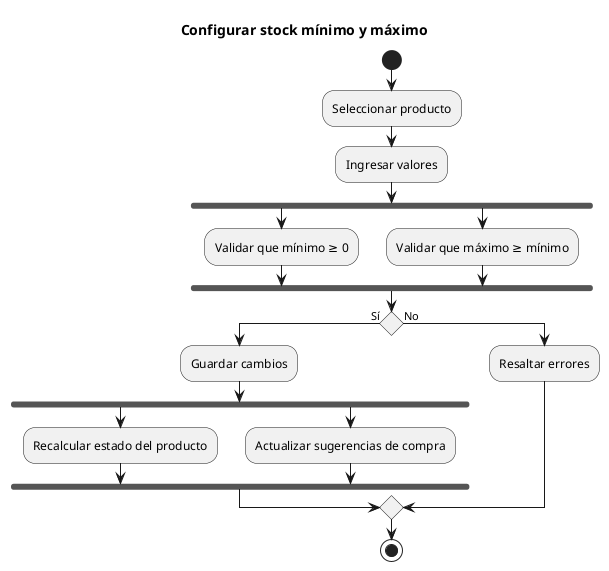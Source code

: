 @startuml CU04_ConfigurarStockMinMax_Simple
title: Configurar stock mínimo y máximo

|Usuario|
start

:Seleccionar producto;

:Ingresar valores;

fork
  :Validar que mínimo ≥ 0;
fork again
  :Validar que máximo ≥ mínimo;
end fork

if () then (Sí)
  :Guardar cambios;

  fork
    :Recalcular estado del producto;
  fork again
    :Actualizar sugerencias de compra;
  end fork

else (No)
  :Resaltar errores;
endif

stop
@enduml